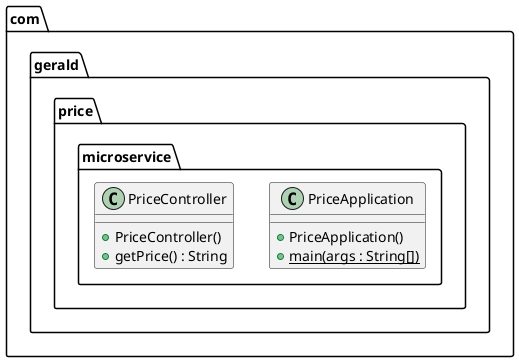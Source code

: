 @startuml
package com.gerald.price.microservice {
  class PriceApplication {
    + PriceApplication()
    + main(args : String[]) {static}
  }
  class PriceController {
    + PriceController()
    + getPrice() : String
  }
}
@enduml